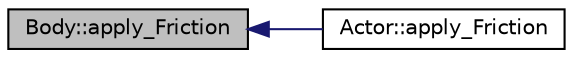 digraph "Body::apply_Friction"
{
  edge [fontname="Helvetica",fontsize="10",labelfontname="Helvetica",labelfontsize="10"];
  node [fontname="Helvetica",fontsize="10",shape=record];
  rankdir="LR";
  Node6 [label="Body::apply_Friction",height=0.2,width=0.4,color="black", fillcolor="grey75", style="filled", fontcolor="black"];
  Node6 -> Node7 [dir="back",color="midnightblue",fontsize="10",style="solid",fontname="Helvetica"];
  Node7 [label="Actor::apply_Friction",height=0.2,width=0.4,color="black", fillcolor="white", style="filled",URL="$namespace_actor.html#aed5de159bbc7075229cbf6e187d906c7"];
}

